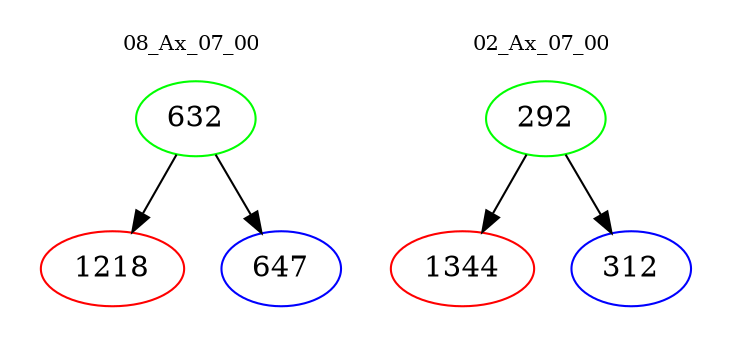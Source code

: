 digraph{
subgraph cluster_0 {
color = white
label = "08_Ax_07_00";
fontsize=10;
T0_632 [label="632", color="green"]
T0_632 -> T0_1218 [color="black"]
T0_1218 [label="1218", color="red"]
T0_632 -> T0_647 [color="black"]
T0_647 [label="647", color="blue"]
}
subgraph cluster_1 {
color = white
label = "02_Ax_07_00";
fontsize=10;
T1_292 [label="292", color="green"]
T1_292 -> T1_1344 [color="black"]
T1_1344 [label="1344", color="red"]
T1_292 -> T1_312 [color="black"]
T1_312 [label="312", color="blue"]
}
}
